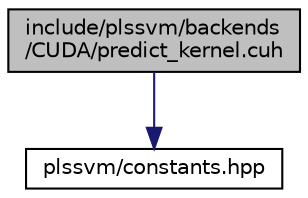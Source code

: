 digraph "include/plssvm/backends/CUDA/predict_kernel.cuh"
{
 // LATEX_PDF_SIZE
  edge [fontname="Helvetica",fontsize="10",labelfontname="Helvetica",labelfontsize="10"];
  node [fontname="Helvetica",fontsize="10",shape=record];
  Node1 [label="include/plssvm/backends\l/CUDA/predict_kernel.cuh",height=0.2,width=0.4,color="black", fillcolor="grey75", style="filled", fontcolor="black",tooltip="Defines the functions used for prediction for the C-SVM using the CUDA backend."];
  Node1 -> Node2 [color="midnightblue",fontsize="10",style="solid",fontname="Helvetica"];
  Node2 [label="plssvm/constants.hpp",height=0.2,width=0.4,color="black", fillcolor="white", style="filled",URL="$constants_8hpp.html",tooltip="Global type definitions and compile-time constants."];
}
